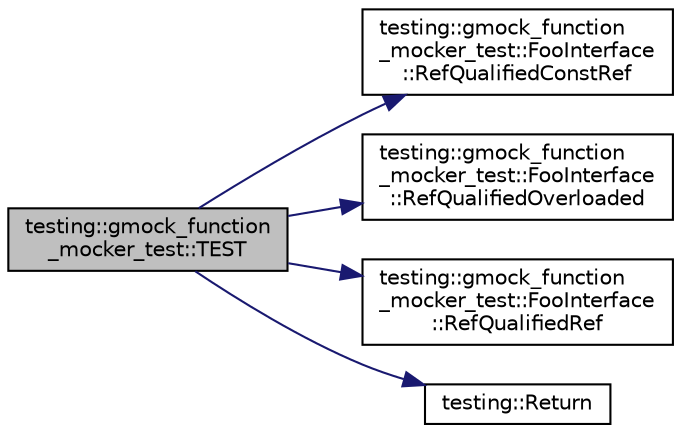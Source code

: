 digraph "testing::gmock_function_mocker_test::TEST"
{
 // LATEX_PDF_SIZE
  bgcolor="transparent";
  edge [fontname="Helvetica",fontsize="10",labelfontname="Helvetica",labelfontsize="10"];
  node [fontname="Helvetica",fontsize="10",shape=record];
  rankdir="LR";
  Node1 [label="testing::gmock_function\l_mocker_test::TEST",height=0.2,width=0.4,color="black", fillcolor="grey75", style="filled", fontcolor="black",tooltip=" "];
  Node1 -> Node2 [color="midnightblue",fontsize="10",style="solid",fontname="Helvetica"];
  Node2 [label="testing::gmock_function\l_mocker_test::FooInterface\l::RefQualifiedConstRef",height=0.2,width=0.4,color="black",URL="$classtesting_1_1gmock__function__mocker__test_1_1FooInterface.html#a97d8d9433b4c154e96f6523589ebf4da",tooltip=" "];
  Node1 -> Node3 [color="midnightblue",fontsize="10",style="solid",fontname="Helvetica"];
  Node3 [label="testing::gmock_function\l_mocker_test::FooInterface\l::RefQualifiedOverloaded",height=0.2,width=0.4,color="black",URL="$classtesting_1_1gmock__function__mocker__test_1_1FooInterface.html#aa38bdef20c08e3e0afff67b86bb0effb",tooltip=" "];
  Node1 -> Node4 [color="midnightblue",fontsize="10",style="solid",fontname="Helvetica"];
  Node4 [label="testing::gmock_function\l_mocker_test::FooInterface\l::RefQualifiedRef",height=0.2,width=0.4,color="black",URL="$classtesting_1_1gmock__function__mocker__test_1_1FooInterface.html#ab593a18ba3b8f905b7d1af553d0d2ea1",tooltip=" "];
  Node1 -> Node5 [color="midnightblue",fontsize="10",style="solid",fontname="Helvetica"];
  Node5 [label="testing::Return",height=0.2,width=0.4,color="black",URL="$namespacetesting.html#af6d1c13e9376c77671e37545cd84359c",tooltip=" "];
}
